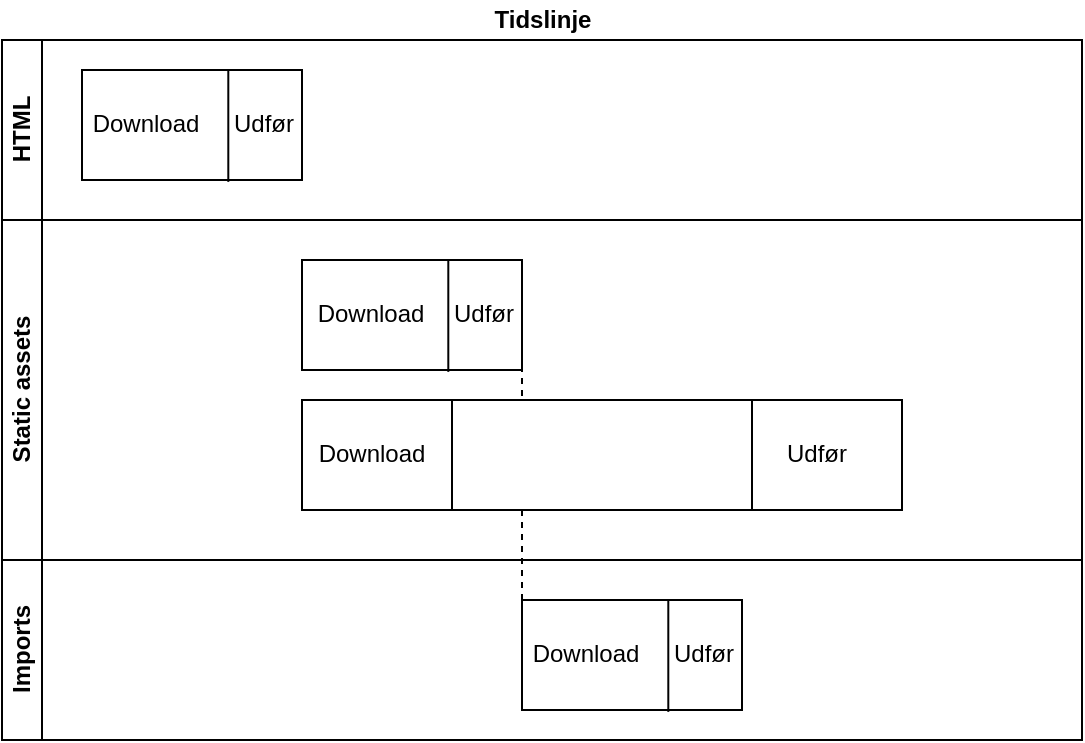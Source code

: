 <mxfile version="13.1.1" type="github">
  <diagram id="9tmcB_nWFTzBjbHdpLqI" name="Page-1">
    <mxGraphModel dx="1254" dy="801" grid="1" gridSize="10" guides="1" tooltips="1" connect="1" arrows="1" fold="1" page="1" pageScale="1" pageWidth="850" pageHeight="1100" math="0" shadow="0">
      <root>
        <mxCell id="0" />
        <mxCell id="1" parent="0" />
        <mxCell id="Fuwoyqr6tHTowHfoofCM-4" value="Tidslinje" style="swimlane;html=1;childLayout=stackLayout;resizeParent=1;resizeParentMax=0;horizontal=1;startSize=20;horizontalStack=0;fillColor=none;strokeColor=none;" parent="1" vertex="1">
          <mxGeometry x="240" y="220" width="540" height="370" as="geometry" />
        </mxCell>
        <mxCell id="Fuwoyqr6tHTowHfoofCM-120" value="" style="endArrow=none;dashed=1;html=1;entryX=1;entryY=1;entryDx=0;entryDy=0;exitX=0;exitY=0;exitDx=0;exitDy=0;" parent="Fuwoyqr6tHTowHfoofCM-4" source="Fuwoyqr6tHTowHfoofCM-103" target="Fuwoyqr6tHTowHfoofCM-96" edge="1">
          <mxGeometry width="50" height="50" relative="1" as="geometry">
            <mxPoint x="40" y="210" as="sourcePoint" />
            <mxPoint x="90" y="160" as="targetPoint" />
          </mxGeometry>
        </mxCell>
        <mxCell id="Fuwoyqr6tHTowHfoofCM-5" value="&lt;div&gt;HTML&lt;/div&gt;" style="swimlane;html=1;startSize=20;horizontal=0;" parent="Fuwoyqr6tHTowHfoofCM-4" vertex="1">
          <mxGeometry y="20" width="540" height="90" as="geometry" />
        </mxCell>
        <mxCell id="Fuwoyqr6tHTowHfoofCM-33" value="" style="group" parent="Fuwoyqr6tHTowHfoofCM-5" vertex="1" connectable="0">
          <mxGeometry x="40" y="15" width="110" height="55" as="geometry" />
        </mxCell>
        <mxCell id="Fuwoyqr6tHTowHfoofCM-34" value="" style="group" parent="Fuwoyqr6tHTowHfoofCM-33" vertex="1" connectable="0">
          <mxGeometry width="110" height="55" as="geometry" />
        </mxCell>
        <mxCell id="Fuwoyqr6tHTowHfoofCM-35" value="" style="group" parent="Fuwoyqr6tHTowHfoofCM-34" vertex="1" connectable="0">
          <mxGeometry width="110" height="55" as="geometry" />
        </mxCell>
        <mxCell id="Fuwoyqr6tHTowHfoofCM-36" value="" style="rounded=0;whiteSpace=wrap;html=1;" parent="Fuwoyqr6tHTowHfoofCM-35" vertex="1">
          <mxGeometry width="110" height="55" as="geometry" />
        </mxCell>
        <mxCell id="Fuwoyqr6tHTowHfoofCM-37" value="" style="endArrow=none;html=1;exitX=0.665;exitY=0;exitDx=0;exitDy=0;entryX=0.665;entryY=1.017;entryDx=0;entryDy=0;exitPerimeter=0;entryPerimeter=0;" parent="Fuwoyqr6tHTowHfoofCM-35" source="Fuwoyqr6tHTowHfoofCM-36" target="Fuwoyqr6tHTowHfoofCM-36" edge="1">
          <mxGeometry width="50" height="50" relative="1" as="geometry">
            <mxPoint x="232.941" y="174.167" as="sourcePoint" />
            <mxPoint x="265.294" y="128.333" as="targetPoint" />
            <Array as="points" />
          </mxGeometry>
        </mxCell>
        <mxCell id="Fuwoyqr6tHTowHfoofCM-38" value="&lt;div&gt;Download&lt;/div&gt;" style="text;html=1;strokeColor=none;fillColor=none;align=center;verticalAlign=middle;whiteSpace=wrap;rounded=0;" parent="Fuwoyqr6tHTowHfoofCM-35" vertex="1">
          <mxGeometry x="19.412" y="18.333" width="25.882" height="18.333" as="geometry" />
        </mxCell>
        <mxCell id="Fuwoyqr6tHTowHfoofCM-39" value="Udfør" style="text;html=1;strokeColor=none;fillColor=none;align=center;verticalAlign=middle;whiteSpace=wrap;rounded=0;" parent="Fuwoyqr6tHTowHfoofCM-35" vertex="1">
          <mxGeometry x="77.647" y="18.333" width="25.882" height="18.333" as="geometry" />
        </mxCell>
        <mxCell id="Fuwoyqr6tHTowHfoofCM-6" value="&lt;div&gt;Static assets&lt;/div&gt;" style="swimlane;html=1;startSize=20;horizontal=0;" parent="Fuwoyqr6tHTowHfoofCM-4" vertex="1">
          <mxGeometry y="110" width="540" height="170" as="geometry" />
        </mxCell>
        <mxCell id="Fuwoyqr6tHTowHfoofCM-93" value="" style="group" parent="Fuwoyqr6tHTowHfoofCM-6" vertex="1" connectable="0">
          <mxGeometry x="150" y="20" width="110" height="55" as="geometry" />
        </mxCell>
        <mxCell id="Fuwoyqr6tHTowHfoofCM-94" value="" style="group" parent="Fuwoyqr6tHTowHfoofCM-93" vertex="1" connectable="0">
          <mxGeometry width="110" height="55" as="geometry" />
        </mxCell>
        <mxCell id="Fuwoyqr6tHTowHfoofCM-95" value="" style="group" parent="Fuwoyqr6tHTowHfoofCM-94" vertex="1" connectable="0">
          <mxGeometry width="110" height="55" as="geometry" />
        </mxCell>
        <mxCell id="Fuwoyqr6tHTowHfoofCM-96" value="" style="rounded=0;whiteSpace=wrap;html=1;" parent="Fuwoyqr6tHTowHfoofCM-95" vertex="1">
          <mxGeometry width="110" height="55" as="geometry" />
        </mxCell>
        <mxCell id="Fuwoyqr6tHTowHfoofCM-97" value="" style="endArrow=none;html=1;exitX=0.665;exitY=0;exitDx=0;exitDy=0;entryX=0.665;entryY=1.017;entryDx=0;entryDy=0;exitPerimeter=0;entryPerimeter=0;" parent="Fuwoyqr6tHTowHfoofCM-95" source="Fuwoyqr6tHTowHfoofCM-96" target="Fuwoyqr6tHTowHfoofCM-96" edge="1">
          <mxGeometry width="50" height="50" relative="1" as="geometry">
            <mxPoint x="232.941" y="174.167" as="sourcePoint" />
            <mxPoint x="265.294" y="128.333" as="targetPoint" />
            <Array as="points" />
          </mxGeometry>
        </mxCell>
        <mxCell id="Fuwoyqr6tHTowHfoofCM-98" value="&lt;div&gt;Download&lt;/div&gt;" style="text;html=1;strokeColor=none;fillColor=none;align=center;verticalAlign=middle;whiteSpace=wrap;rounded=0;" parent="Fuwoyqr6tHTowHfoofCM-95" vertex="1">
          <mxGeometry x="19.41" y="18.33" width="30.59" height="18.33" as="geometry" />
        </mxCell>
        <mxCell id="Fuwoyqr6tHTowHfoofCM-99" value="Udfør" style="text;html=1;strokeColor=none;fillColor=none;align=center;verticalAlign=middle;whiteSpace=wrap;rounded=0;" parent="Fuwoyqr6tHTowHfoofCM-95" vertex="1">
          <mxGeometry x="77.647" y="18.333" width="25.882" height="18.333" as="geometry" />
        </mxCell>
        <mxCell id="Fuwoyqr6tHTowHfoofCM-107" value="" style="group" parent="Fuwoyqr6tHTowHfoofCM-6" vertex="1" connectable="0">
          <mxGeometry x="150" y="90" width="300" height="55" as="geometry" />
        </mxCell>
        <mxCell id="Fuwoyqr6tHTowHfoofCM-108" value="" style="group" parent="Fuwoyqr6tHTowHfoofCM-107" vertex="1" connectable="0">
          <mxGeometry width="300.0" height="55" as="geometry" />
        </mxCell>
        <mxCell id="Fuwoyqr6tHTowHfoofCM-109" value="" style="group" parent="Fuwoyqr6tHTowHfoofCM-108" vertex="1" connectable="0">
          <mxGeometry width="300.0" height="55" as="geometry" />
        </mxCell>
        <mxCell id="Fuwoyqr6tHTowHfoofCM-110" value="" style="rounded=0;whiteSpace=wrap;html=1;" parent="Fuwoyqr6tHTowHfoofCM-109" vertex="1">
          <mxGeometry width="300.0" height="55" as="geometry" />
        </mxCell>
        <mxCell id="Fuwoyqr6tHTowHfoofCM-111" value="" style="endArrow=none;html=1;exitX=0.75;exitY=0;exitDx=0;exitDy=0;entryX=0.75;entryY=1;entryDx=0;entryDy=0;" parent="Fuwoyqr6tHTowHfoofCM-109" source="Fuwoyqr6tHTowHfoofCM-110" target="Fuwoyqr6tHTowHfoofCM-110" edge="1">
          <mxGeometry width="50" height="50" relative="1" as="geometry">
            <mxPoint x="635.294" y="174.167" as="sourcePoint" />
            <mxPoint x="723.529" y="128.333" as="targetPoint" />
            <Array as="points" />
          </mxGeometry>
        </mxCell>
        <mxCell id="Fuwoyqr6tHTowHfoofCM-112" value="&lt;div&gt;Download&lt;/div&gt;" style="text;html=1;strokeColor=none;fillColor=none;align=center;verticalAlign=middle;whiteSpace=wrap;rounded=0;" parent="Fuwoyqr6tHTowHfoofCM-109" vertex="1">
          <mxGeometry y="18.33" width="70" height="18.33" as="geometry" />
        </mxCell>
        <mxCell id="Fuwoyqr6tHTowHfoofCM-113" value="Udfør" style="text;html=1;strokeColor=none;fillColor=none;align=center;verticalAlign=middle;whiteSpace=wrap;rounded=0;" parent="Fuwoyqr6tHTowHfoofCM-109" vertex="1">
          <mxGeometry x="222.22" y="18.333" width="70.588" height="18.333" as="geometry" />
        </mxCell>
        <mxCell id="Fuwoyqr6tHTowHfoofCM-7" value="&lt;div&gt;Imports&lt;/div&gt;" style="swimlane;html=1;startSize=20;horizontal=0;" parent="Fuwoyqr6tHTowHfoofCM-4" vertex="1">
          <mxGeometry y="280" width="540" height="90" as="geometry" />
        </mxCell>
        <mxCell id="Fuwoyqr6tHTowHfoofCM-100" value="" style="group" parent="Fuwoyqr6tHTowHfoofCM-7" vertex="1" connectable="0">
          <mxGeometry x="260" y="20" width="110" height="55" as="geometry" />
        </mxCell>
        <mxCell id="Fuwoyqr6tHTowHfoofCM-101" value="" style="group" parent="Fuwoyqr6tHTowHfoofCM-100" vertex="1" connectable="0">
          <mxGeometry width="110" height="55" as="geometry" />
        </mxCell>
        <mxCell id="Fuwoyqr6tHTowHfoofCM-102" value="" style="group" parent="Fuwoyqr6tHTowHfoofCM-101" vertex="1" connectable="0">
          <mxGeometry width="110" height="55" as="geometry" />
        </mxCell>
        <mxCell id="Fuwoyqr6tHTowHfoofCM-103" value="" style="rounded=0;whiteSpace=wrap;html=1;" parent="Fuwoyqr6tHTowHfoofCM-102" vertex="1">
          <mxGeometry width="110" height="55" as="geometry" />
        </mxCell>
        <mxCell id="Fuwoyqr6tHTowHfoofCM-104" value="" style="endArrow=none;html=1;exitX=0.665;exitY=0;exitDx=0;exitDy=0;entryX=0.665;entryY=1.017;entryDx=0;entryDy=0;exitPerimeter=0;entryPerimeter=0;" parent="Fuwoyqr6tHTowHfoofCM-102" source="Fuwoyqr6tHTowHfoofCM-103" target="Fuwoyqr6tHTowHfoofCM-103" edge="1">
          <mxGeometry width="50" height="50" relative="1" as="geometry">
            <mxPoint x="232.941" y="174.167" as="sourcePoint" />
            <mxPoint x="265.294" y="128.333" as="targetPoint" />
            <Array as="points" />
          </mxGeometry>
        </mxCell>
        <mxCell id="Fuwoyqr6tHTowHfoofCM-105" value="&lt;div&gt;Download&lt;/div&gt;" style="text;html=1;strokeColor=none;fillColor=none;align=center;verticalAlign=middle;whiteSpace=wrap;rounded=0;" parent="Fuwoyqr6tHTowHfoofCM-102" vertex="1">
          <mxGeometry x="19.412" y="18.333" width="25.882" height="18.333" as="geometry" />
        </mxCell>
        <mxCell id="Fuwoyqr6tHTowHfoofCM-106" value="Udfør" style="text;html=1;strokeColor=none;fillColor=none;align=center;verticalAlign=middle;whiteSpace=wrap;rounded=0;" parent="Fuwoyqr6tHTowHfoofCM-102" vertex="1">
          <mxGeometry x="77.647" y="18.333" width="25.882" height="18.333" as="geometry" />
        </mxCell>
        <mxCell id="Fuwoyqr6tHTowHfoofCM-119" value="" style="endArrow=none;html=1;exitX=0.25;exitY=1;exitDx=0;exitDy=0;" parent="1" source="Fuwoyqr6tHTowHfoofCM-110" edge="1">
          <mxGeometry width="50" height="50" relative="1" as="geometry">
            <mxPoint x="280" y="430" as="sourcePoint" />
            <mxPoint x="465" y="420" as="targetPoint" />
          </mxGeometry>
        </mxCell>
      </root>
    </mxGraphModel>
  </diagram>
</mxfile>

